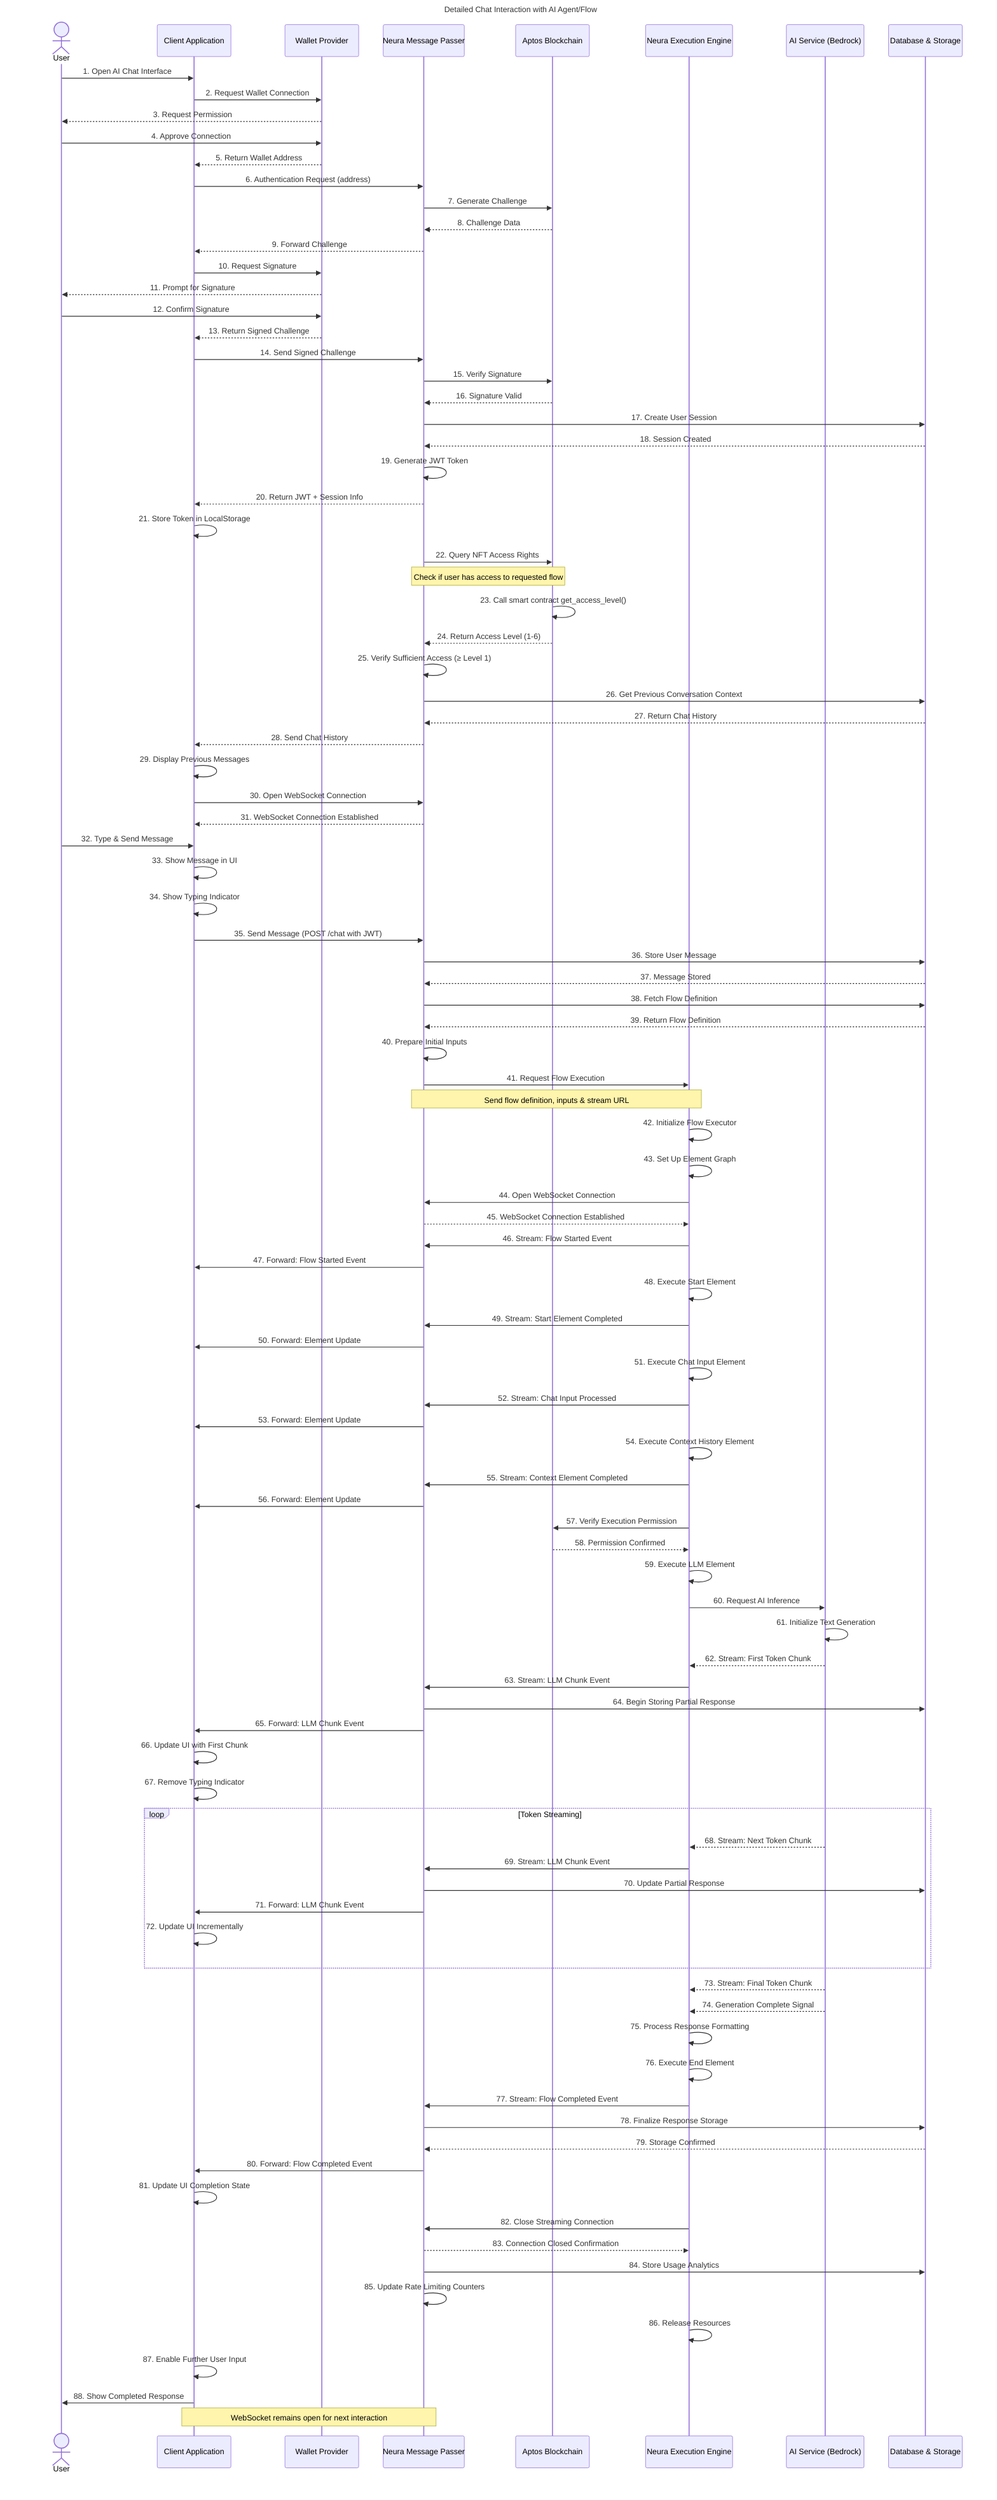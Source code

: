 sequenceDiagram
    title Detailed Chat Interaction with AI Agent/Flow
    
    actor User
    participant Frontend as Client Application
    participant Wallet as Wallet Provider
    participant Backend2 as Neura Message Passer
    participant Blockchain as Aptos Blockchain
    participant Backend1 as Neura Execution Engine
    participant AIService as AI Service (Bedrock)
    participant Database as Database & Storage
    
    %% Initial Authentication & Session Setup
    User->>Frontend: 1. Open AI Chat Interface
    
    %% Authentication Flow
    Frontend->>Wallet: 2. Request Wallet Connection
    Wallet-->>User: 3. Request Permission
    User->>Wallet: 4. Approve Connection
    Wallet-->>Frontend: 5. Return Wallet Address
    Frontend->>Backend2: 6. Authentication Request (address)
    Backend2->>Blockchain: 7. Generate Challenge
    Blockchain-->>Backend2: 8. Challenge Data
    Backend2-->>Frontend: 9. Forward Challenge
    Frontend->>Wallet: 10. Request Signature
    Wallet-->>User: 11. Prompt for Signature
    User->>Wallet: 12. Confirm Signature
    Wallet-->>Frontend: 13. Return Signed Challenge
    Frontend->>Backend2: 14. Send Signed Challenge
    Backend2->>Blockchain: 15. Verify Signature
    Blockchain-->>Backend2: 16. Signature Valid
    
    %% Session Creation
    Backend2->>Database: 17. Create User Session
    Database-->>Backend2: 18. Session Created
    Backend2->>Backend2: 19. Generate JWT Token
    Backend2-->>Frontend: 20. Return JWT + Session Info
    Frontend->>Frontend: 21. Store Token in LocalStorage
    
    %% Access Verification
    Backend2->>Blockchain: 22. Query NFT Access Rights
    Note over Backend2,Blockchain: Check if user has access to requested flow
    Blockchain->>Blockchain: 23. Call smart contract get_access_level()
    Blockchain-->>Backend2: 24. Return Access Level (1-6)
    Backend2->>Backend2: 25. Verify Sufficient Access (≥ Level 1)
    
    %% Fetch Chat History
    Backend2->>Database: 26. Get Previous Conversation Context
    Database-->>Backend2: 27. Return Chat History
    Backend2-->>Frontend: 28. Send Chat History
    Frontend->>Frontend: 29. Display Previous Messages
    
    %% WebSocket Setup for Live Updates
    Frontend->>Backend2: 30. Open WebSocket Connection
    Backend2-->>Frontend: 31. WebSocket Connection Established
    
    %% User Sends Message
    User->>Frontend: 32. Type & Send Message
    Frontend->>Frontend: 33. Show Message in UI
    
    %% Display Typing Indicator
    Frontend->>Frontend: 34. Show Typing Indicator
    
    %% Send Message to Backend
    Frontend->>Backend2: 35. Send Message (POST /chat with JWT)
    Backend2->>Database: 36. Store User Message
    Database-->>Backend2: 37. Message Stored
    
    %% Prepare for Flow Execution
    Backend2->>Database: 38. Fetch Flow Definition
    Database-->>Backend2: 39. Return Flow Definition
    Backend2->>Backend2: 40. Prepare Initial Inputs
    
    %% Backend1 Setup
    Backend2->>Backend1: 41. Request Flow Execution
    Note over Backend2,Backend1: Send flow definition, inputs & stream URL
    Backend1->>Backend1: 42. Initialize Flow Executor
    Backend1->>Backend1: 43. Set Up Element Graph
    
    %% Start WebSocket for Streaming Updates
    Backend1->>Backend2: 44. Open WebSocket Connection
    Backend2-->>Backend1: 45. WebSocket Connection Established
    
    %% Execute Flow - Start
    Backend1->>Backend2: 46. Stream: Flow Started Event
    Backend2->>Frontend: 47. Forward: Flow Started Event
    
    %% Execute Input Elements
    Backend1->>Backend1: 48. Execute Start Element
    Backend1->>Backend2: 49. Stream: Start Element Completed
    Backend2->>Frontend: 50. Forward: Element Update
    
    %% Execute Chat Input Element
    Backend1->>Backend1: 51. Execute Chat Input Element
    Backend1->>Backend2: 52. Stream: Chat Input Processed
    Backend2->>Frontend: 53. Forward: Element Update
    
    %% Execute Context Element
    Backend1->>Backend1: 54. Execute Context History Element
    Backend1->>Backend2: 55. Stream: Context Element Completed
    Backend2->>Frontend: 56. Forward: Element Update
    
    %% Verify Permissions During Execution
    Backend1->>Blockchain: 57. Verify Execution Permission
    Blockchain-->>Backend1: 58. Permission Confirmed
    
    %% Execute AI Element
    Backend1->>Backend1: 59. Execute LLM Element
    
    %% AI Service Interaction
    Backend1->>AIService: 60. Request AI Inference
    AIService->>AIService: 61. Initialize Text Generation
    
    %% Streaming AI Response
    AIService-->>Backend1: 62. Stream: First Token Chunk
    Backend1->>Backend2: 63. Stream: LLM Chunk Event
    Backend2->>Database: 64. Begin Storing Partial Response
    Backend2->>Frontend: 65. Forward: LLM Chunk Event
    Frontend->>Frontend: 66. Update UI with First Chunk
    Frontend->>Frontend: 67. Remove Typing Indicator
    
    %% Continued Streaming (Multiple Chunks)
    loop Token Streaming
        AIService-->>Backend1: 68. Stream: Next Token Chunk
        Backend1->>Backend2: 69. Stream: LLM Chunk Event
        Backend2->>Database: 70. Update Partial Response
        Backend2->>Frontend: 71. Forward: LLM Chunk Event
        Frontend->>Frontend: 72. Update UI Incrementally
    end
    
    %% AI Response Completion
    AIService-->>Backend1: 73. Stream: Final Token Chunk
    AIService-->>Backend1: 74. Generation Complete Signal
    
    %% Execute Output Elements
    Backend1->>Backend1: 75. Process Response Formatting
    Backend1->>Backend1: 76. Execute End Element
    
    %% Flow Completion
    Backend1->>Backend2: 77. Stream: Flow Completed Event
    Backend2->>Database: 78. Finalize Response Storage
    Database-->>Backend2: 79. Storage Confirmed
    Backend2->>Frontend: 80. Forward: Flow Completed Event
    Frontend->>Frontend: 81. Update UI Completion State
    
    %% Close Streaming Connections
    Backend1->>Backend2: 82. Close Streaming Connection
    Backend2-->>Backend1: 83. Connection Closed Confirmation
    
    %% Analytics & Logging
    Backend2->>Database: 84. Store Usage Analytics
    Backend2->>Backend2: 85. Update Rate Limiting Counters
    
    %% Cleanup
    Backend1->>Backend1: 86. Release Resources
    
    %% UI Finalization
    Frontend->>Frontend: 87. Enable Further User Input
    Frontend->>User: 88. Show Completed Response
    
    %% Keep WebSocket Open for Next Message
    Note over Frontend,Backend2: WebSocket remains open for next interaction